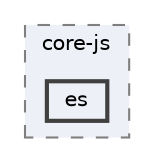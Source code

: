 digraph "pkiclassroomrescheduler/src/main/frontend/node_modules/core-js/es"
{
 // LATEX_PDF_SIZE
  bgcolor="transparent";
  edge [fontname=Helvetica,fontsize=10,labelfontname=Helvetica,labelfontsize=10];
  node [fontname=Helvetica,fontsize=10,shape=box,height=0.2,width=0.4];
  compound=true
  subgraph clusterdir_d0e13cf39ed121530f7129f250971a40 {
    graph [ bgcolor="#edf0f7", pencolor="grey50", label="core-js", fontname=Helvetica,fontsize=10 style="filled,dashed", URL="dir_d0e13cf39ed121530f7129f250971a40.html",tooltip=""]
  dir_5b107d6820dc58157be121979c1e0597 [label="es", fillcolor="#edf0f7", color="grey25", style="filled,bold", URL="dir_5b107d6820dc58157be121979c1e0597.html",tooltip=""];
  }
}
